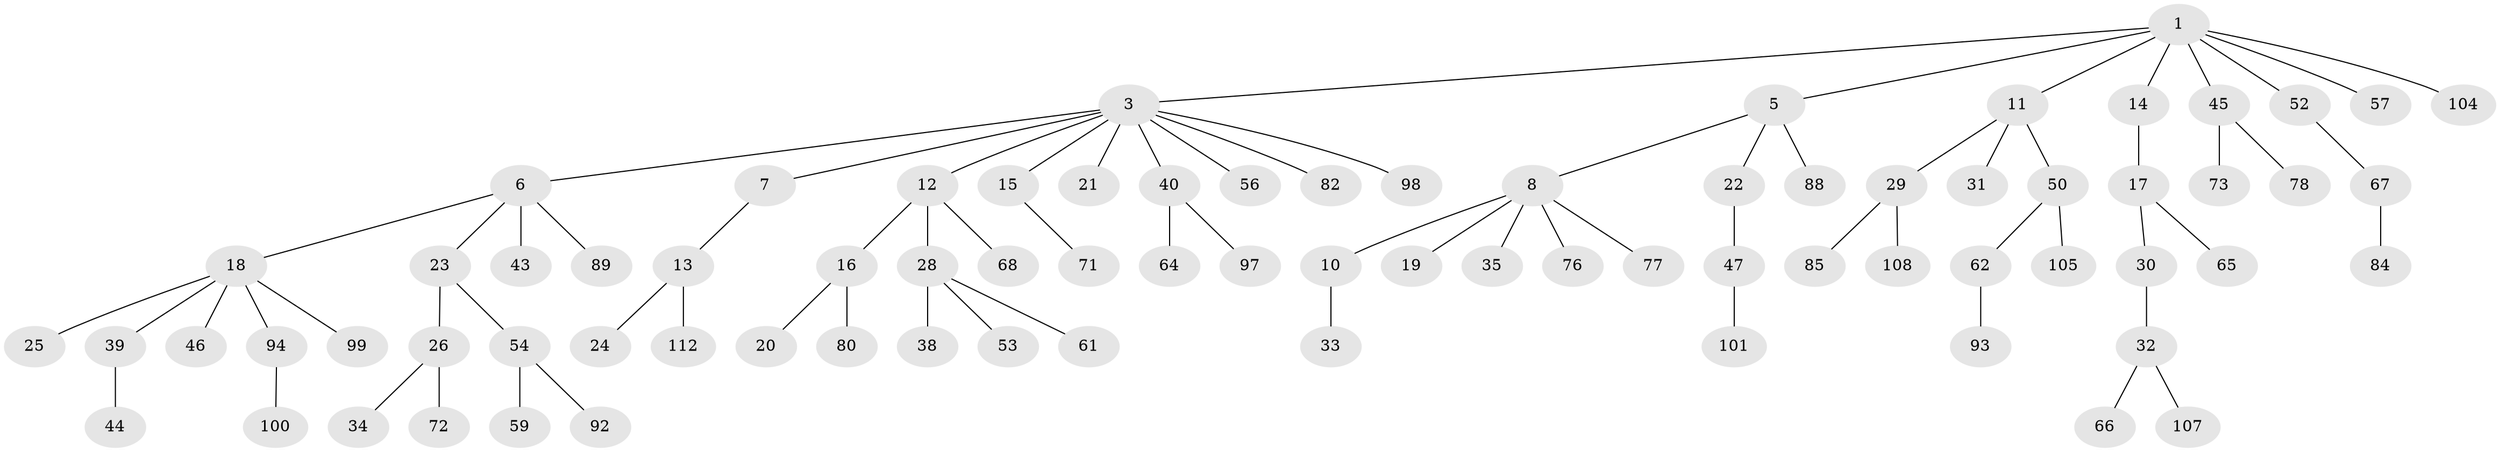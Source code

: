 // original degree distribution, {5: 0.05357142857142857, 4: 0.08035714285714286, 8: 0.008928571428571428, 3: 0.14285714285714285, 2: 0.17857142857142858, 1: 0.5357142857142857}
// Generated by graph-tools (version 1.1) at 2025/42/03/06/25 10:42:02]
// undirected, 78 vertices, 77 edges
graph export_dot {
graph [start="1"]
  node [color=gray90,style=filled];
  1 [super="+2"];
  3 [super="+4"];
  5 [super="+27"];
  6 [super="+86"];
  7 [super="+58"];
  8 [super="+9"];
  10 [super="+79"];
  11 [super="+91"];
  12;
  13 [super="+49"];
  14;
  15 [super="+42"];
  16 [super="+55"];
  17 [super="+111"];
  18 [super="+36"];
  19;
  20;
  21;
  22 [super="+106"];
  23;
  24;
  25;
  26 [super="+95"];
  28 [super="+37"];
  29 [super="+60"];
  30 [super="+69"];
  31 [super="+41"];
  32 [super="+48"];
  33;
  34;
  35;
  38 [super="+51"];
  39;
  40 [super="+87"];
  43;
  44;
  45;
  46 [super="+74"];
  47 [super="+90"];
  50 [super="+83"];
  52;
  53;
  54 [super="+63"];
  56;
  57;
  59;
  61;
  62 [super="+102"];
  64;
  65;
  66;
  67 [super="+70"];
  68;
  71 [super="+75"];
  72 [super="+109"];
  73;
  76;
  77;
  78 [super="+96"];
  80 [super="+81"];
  82 [super="+103"];
  84;
  85;
  88;
  89;
  92;
  93;
  94;
  97;
  98 [super="+110"];
  99;
  100;
  101;
  104;
  105;
  107;
  108;
  112;
  1 -- 5;
  1 -- 11;
  1 -- 14;
  1 -- 57;
  1 -- 3;
  1 -- 52;
  1 -- 104;
  1 -- 45;
  3 -- 40;
  3 -- 98;
  3 -- 6;
  3 -- 7;
  3 -- 12;
  3 -- 15;
  3 -- 82;
  3 -- 21;
  3 -- 56;
  5 -- 8;
  5 -- 22;
  5 -- 88;
  6 -- 18;
  6 -- 23;
  6 -- 43;
  6 -- 89;
  7 -- 13;
  8 -- 19;
  8 -- 35;
  8 -- 77;
  8 -- 10;
  8 -- 76;
  10 -- 33;
  11 -- 29;
  11 -- 31;
  11 -- 50;
  12 -- 16;
  12 -- 28;
  12 -- 68;
  13 -- 24;
  13 -- 112;
  14 -- 17;
  15 -- 71;
  16 -- 20;
  16 -- 80;
  17 -- 30;
  17 -- 65;
  18 -- 25;
  18 -- 99;
  18 -- 46;
  18 -- 94;
  18 -- 39;
  22 -- 47;
  23 -- 26;
  23 -- 54;
  26 -- 34;
  26 -- 72;
  28 -- 38;
  28 -- 53;
  28 -- 61;
  29 -- 108;
  29 -- 85;
  30 -- 32;
  32 -- 66;
  32 -- 107;
  39 -- 44;
  40 -- 64;
  40 -- 97;
  45 -- 73;
  45 -- 78;
  47 -- 101;
  50 -- 62;
  50 -- 105;
  52 -- 67;
  54 -- 59;
  54 -- 92;
  62 -- 93;
  67 -- 84;
  94 -- 100;
}
